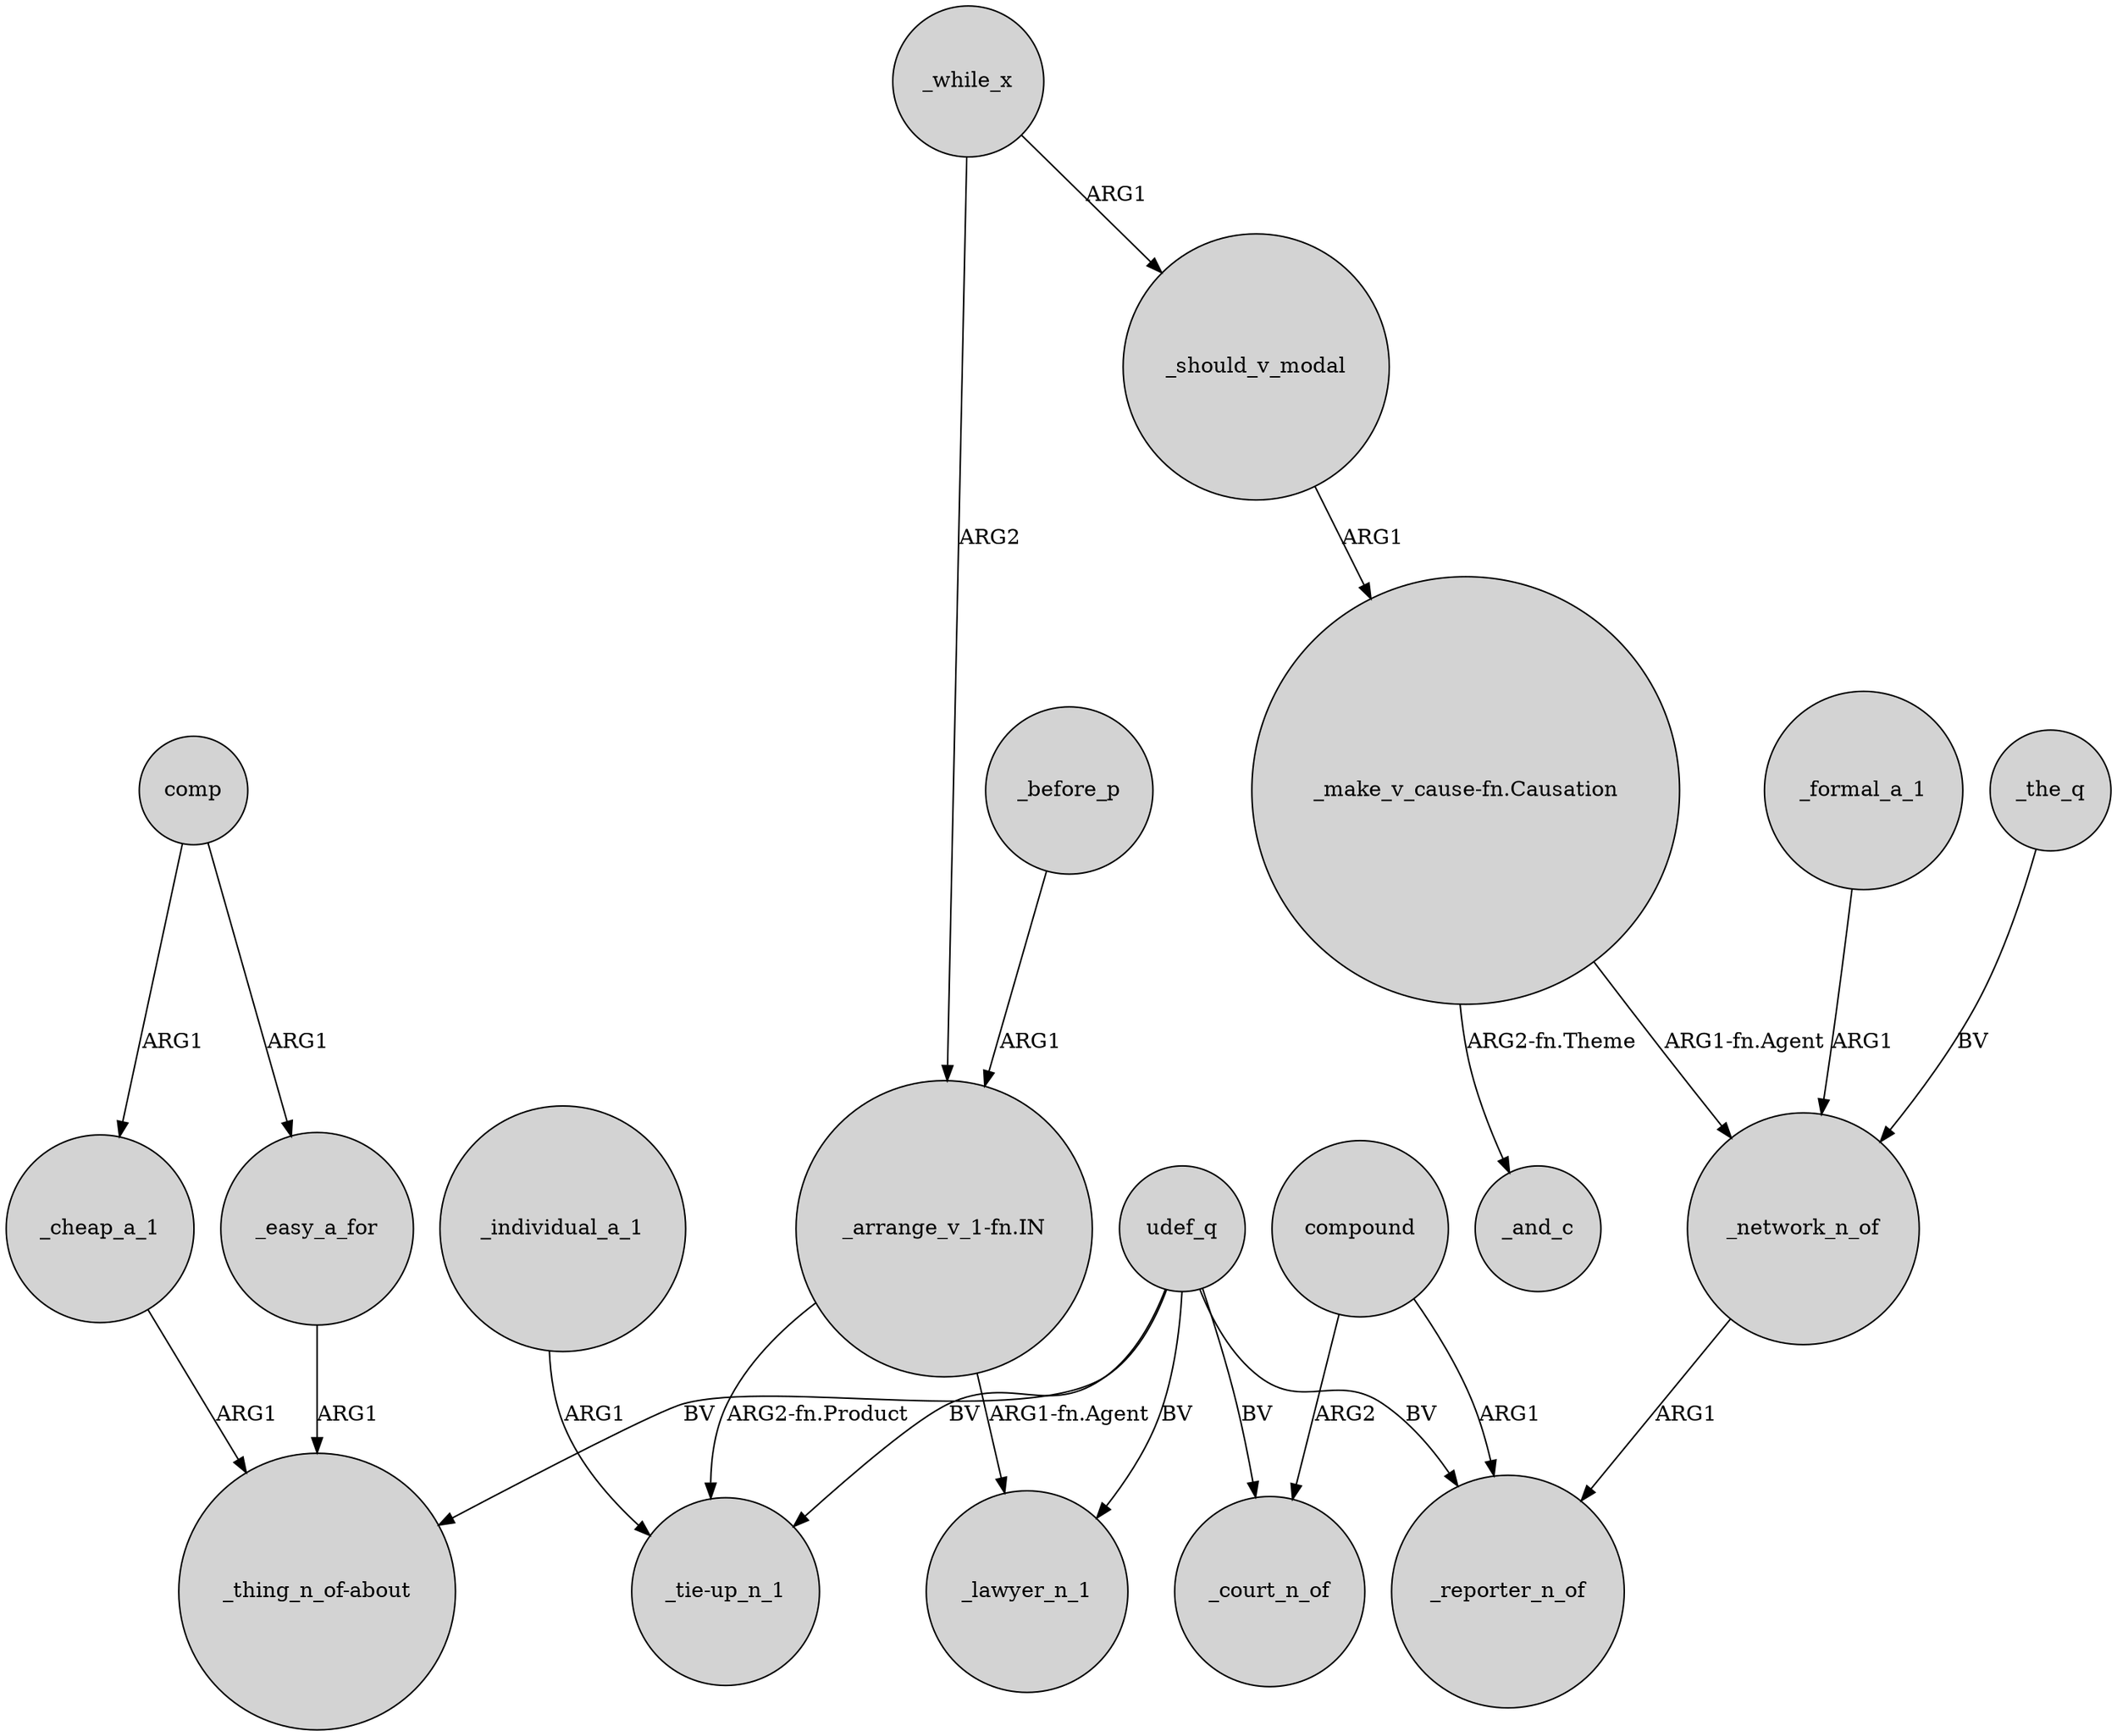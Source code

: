 digraph {
	node [shape=circle style=filled]
	"_arrange_v_1-fn.IN" -> "_tie-up_n_1" [label="ARG2-fn.Product"]
	udef_q -> "_thing_n_of-about" [label=BV]
	compound -> _reporter_n_of [label=ARG1]
	"_make_v_cause-fn.Causation" -> _and_c [label="ARG2-fn.Theme"]
	udef_q -> _court_n_of [label=BV]
	_network_n_of -> _reporter_n_of [label=ARG1]
	udef_q -> "_tie-up_n_1" [label=BV]
	_individual_a_1 -> "_tie-up_n_1" [label=ARG1]
	_while_x -> "_arrange_v_1-fn.IN" [label=ARG2]
	"_arrange_v_1-fn.IN" -> _lawyer_n_1 [label="ARG1-fn.Agent"]
	comp -> _cheap_a_1 [label=ARG1]
	_cheap_a_1 -> "_thing_n_of-about" [label=ARG1]
	_easy_a_for -> "_thing_n_of-about" [label=ARG1]
	_the_q -> _network_n_of [label=BV]
	comp -> _easy_a_for [label=ARG1]
	udef_q -> _lawyer_n_1 [label=BV]
	_while_x -> _should_v_modal [label=ARG1]
	compound -> _court_n_of [label=ARG2]
	udef_q -> _reporter_n_of [label=BV]
	"_make_v_cause-fn.Causation" -> _network_n_of [label="ARG1-fn.Agent"]
	_should_v_modal -> "_make_v_cause-fn.Causation" [label=ARG1]
	_before_p -> "_arrange_v_1-fn.IN" [label=ARG1]
	_formal_a_1 -> _network_n_of [label=ARG1]
}
